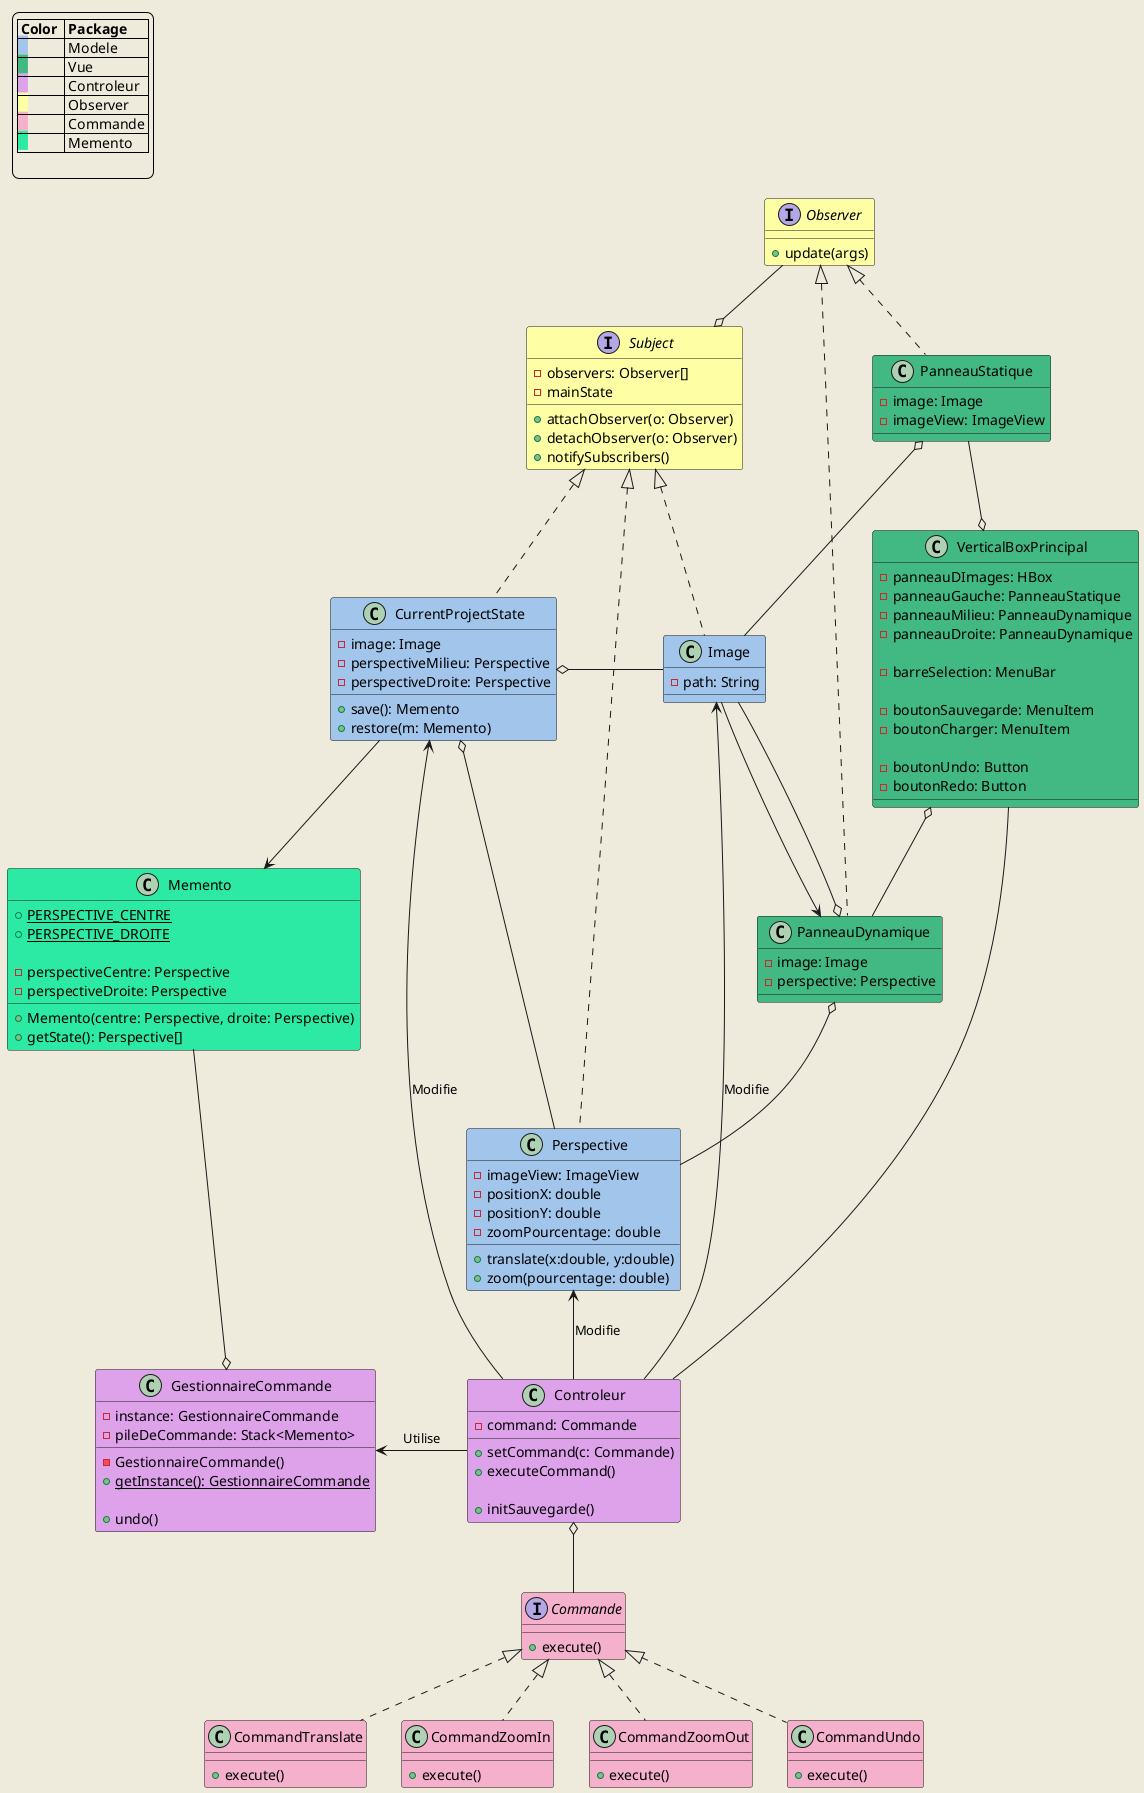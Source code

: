 @startuml


skinparam backgroundColor #EEEBDC

legend top left
 |= Color  |= Package |
 |<back:#a2c5eb>   </back>| Modele |
 |<back:#42b883>   </back>| Vue |
 |<back:#dea2eb>   </back>| Controleur |
 |<back:#FEFFA5>   </back>| Observer |
 |<back:#F5B0CB>   </back>| Commande |
 |<back:#2CEAA3>   </back>| Memento |

 endlegend




    '----------OBSERVER--------------'
    interface Observer #FEFFA5{
        +update(args)
    }

    interface Subject #FEFFA5{
        -observers: Observer[]
        -mainState

        +attachObserver(o: Observer)
        +detachObserver(o: Observer)
        +notifySubscribers()

    }
    '-----------OBSERVER--------------'



    '-----------COMMAND--------------'
    interface Commande #F5B0CB {
        +execute()
    }

    class CommandTranslate #F5B0CB implements Commande{
        +execute()
   
    }

    class CommandZoomIn #F5B0CB implements Commande{
        +execute()
   
    }

    class CommandZoomOut #F5B0CB implements Commande{
        +execute()
   
    }

    class CommandUndo #F5B0CB implements Commande{
        +execute()
    }

    
    '-----------COMMAND--------------'


    '-----------SINGLETON--------------'


    class GestionnaireCommande #dea2eb{
        -instance: GestionnaireCommande
        -pileDeCommande: Stack<Memento>
        

        -GestionnaireCommande()
        + {static} getInstance(): GestionnaireCommande
        
        +undo()

    } 
    '-----------SINGLETON--------------'

    '-----------MEMENTO--------------'

    'Originator = CurrentProjectState'
    'Caretaker = GestionnaireDeCommande'


    class Memento #2CEAA3{

        {static}+PERSPECTIVE_CENTRE
        {static}+PERSPECTIVE_DROITE

        -perspectiveCentre: Perspective
        -perspectiveDroite: Perspective

        +Memento(centre: Perspective, droite: Perspective)
        +getState(): Perspective[]
    }

    
    '-----------MEMENTO--------------'



    class CurrentProjectState #a2c5eb implements Subject {

        -image: Image
        -perspectiveMilieu: Perspective
        -perspectiveDroite: Perspective
        
        +save(): Memento
        +restore(m: Memento)
    }


    class Perspective #a2c5eb implements Subject{
        
        -imageView: ImageView
        -positionX: double
        -positionY: double
        -zoomPourcentage: double


        +translate(x:double, y:double)
        +zoom(pourcentage: double)

    }

    class Image #a2c5eb implements Subject{

        -path: String
    }

    class Controleur #dea2eb{

        -command: Commande
        +setCommand(c: Commande)
        +executeCommand()

        +initSauvegarde()
    }


    class VerticalBoxPrincipal #42b883 {

        -panneauDImages: HBox
        -panneauGauche: PanneauStatique
        -panneauMilieu: PanneauDynamique
        -panneauDroite: PanneauDynamique

        -barreSelection: MenuBar

        -boutonSauvegarde: MenuItem
        -boutonCharger: MenuItem

        -boutonUndo: Button
        -boutonRedo: Button

    }


    class PanneauStatique #42b883 implements Observer{

        -image: Image
        -imageView: ImageView
    }

    class PanneauDynamique #42b883 implements Observer{

        -image: Image
        -perspective: Perspective




    }

   

   Observer -o Subject
   Controleur -l-> GestionnaireCommande : Utilise
   CurrentProjectState <-- Controleur : Modifie
   Perspective <-- Controleur : Modifie
   Image <- Controleur : Modifie
   Controleur o-- Commande

   VerticalBoxPrincipal o-- PanneauDynamique
   VerticalBoxPrincipal o-up- PanneauStatique

   CurrentProjectState o- Perspective
   CurrentProjectState o- Image

   VerticalBoxPrincipal -- Controleur

   Memento ---o GestionnaireCommande
   CurrentProjectState --> Memento

   
   PanneauDynamique o-- Image
   Image --> PanneauDynamique
   
   PanneauDynamique o-- Perspective

   PanneauStatique o- Image
   







@enduml

Command = Invoker
Perspective = Panel

Chaque panneau va chercher du modele 
les informations de sa perspective respective

L'image implémente Subject car durant lexecution
lutilisateur doit pouvoir changer l'image quand qu'il veut

Perspective implémente Subject pour actualiser le tout lors 
des Commandes 